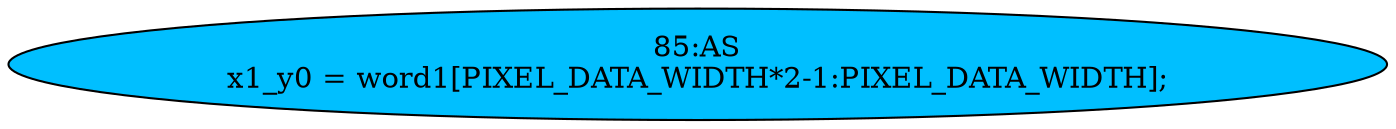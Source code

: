 strict digraph "" {
	node [label="\N"];
	"85:AS"	 [ast="<pyverilog.vparser.ast.Assign object at 0x7f3b5a8be090>",
		def_var="['x1_y0']",
		fillcolor=deepskyblue,
		label="85:AS
x1_y0 = word1[PIXEL_DATA_WIDTH*2-1:PIXEL_DATA_WIDTH];",
		statements="[]",
		style=filled,
		typ=Assign,
		use_var="['word1', 'PIXEL_DATA_WIDTH']"];
}
